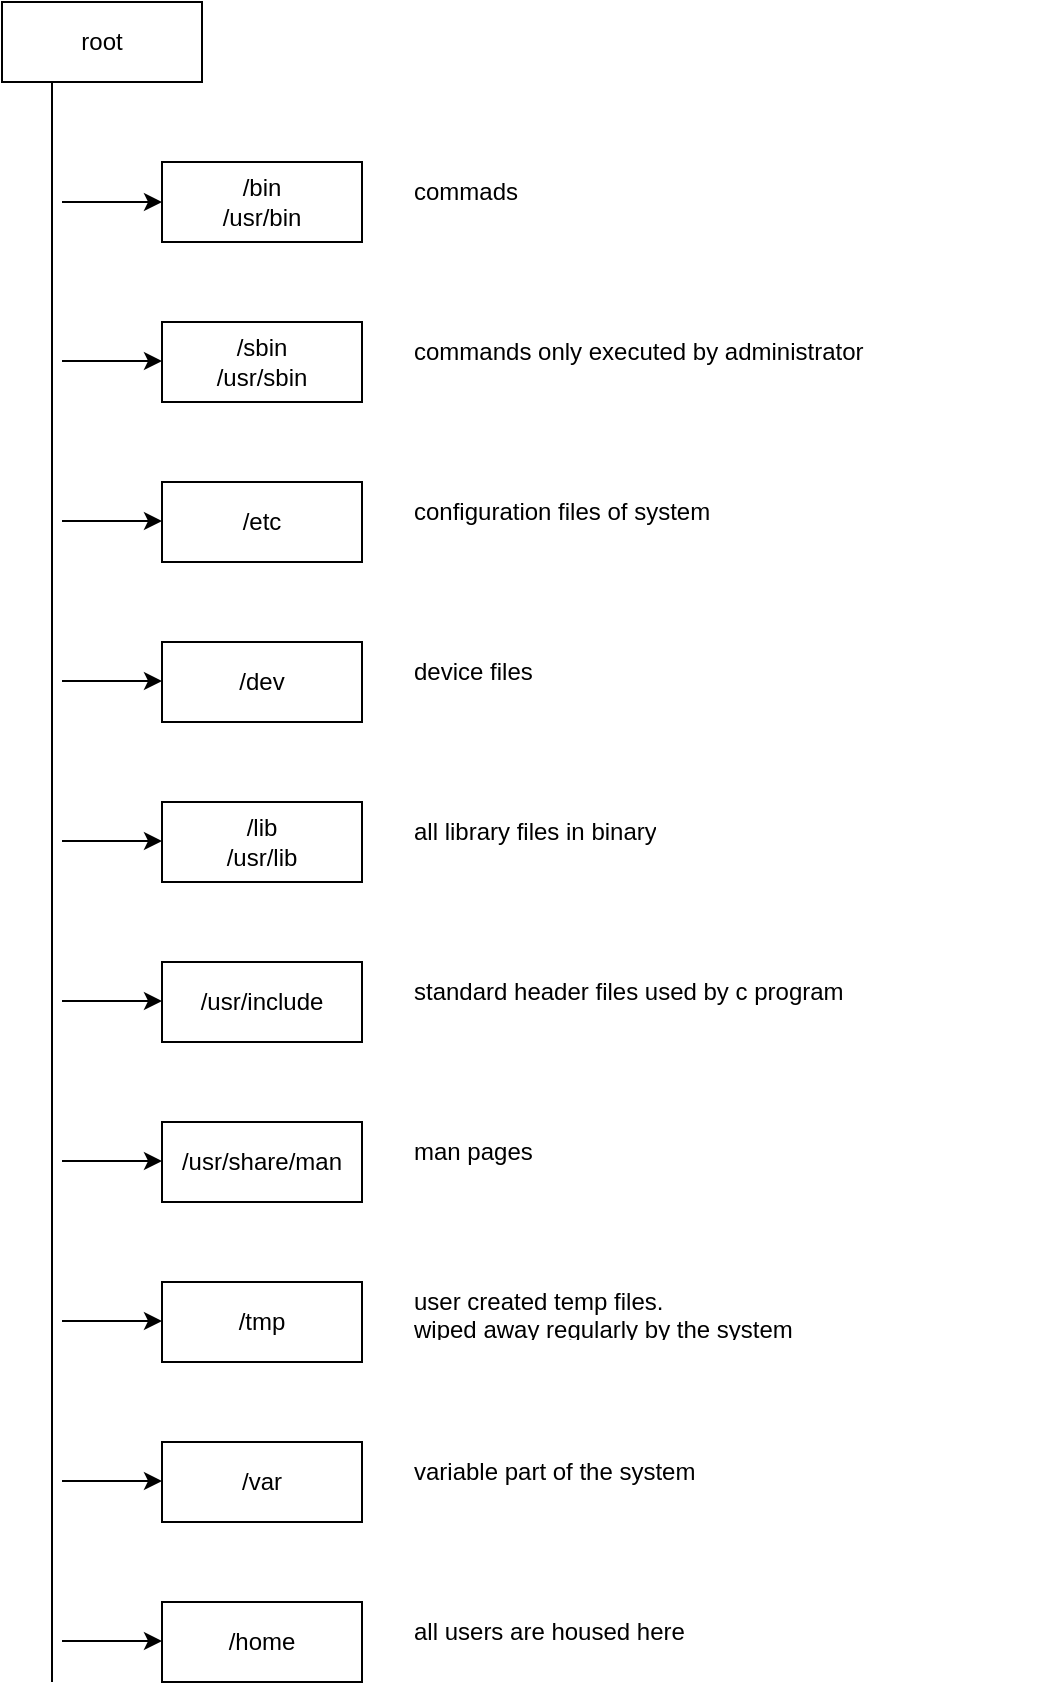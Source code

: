 <mxfile>
    <diagram id="YXE89adKp2sv7i_56uyj" name="FileSystem">
        <mxGraphModel dx="1130" dy="773" grid="1" gridSize="10" guides="1" tooltips="1" connect="1" arrows="1" fold="1" page="1" pageScale="1" pageWidth="827" pageHeight="1169" math="0" shadow="0">
            <root>
                <mxCell id="0"/>
                <mxCell id="1" parent="0"/>
                <mxCell id="13" value="root" style="whiteSpace=wrap;html=1;" vertex="1" parent="1">
                    <mxGeometry x="80" y="40" width="100" height="40" as="geometry"/>
                </mxCell>
                <mxCell id="16" value="/sbin&lt;br&gt;/usr/sbin" style="whiteSpace=wrap;html=1;" vertex="1" parent="1">
                    <mxGeometry x="160" y="200" width="100" height="40" as="geometry"/>
                </mxCell>
                <mxCell id="20" value="/bin&lt;br&gt;/usr/bin" style="whiteSpace=wrap;html=1;" vertex="1" parent="1">
                    <mxGeometry x="160" y="120" width="100" height="40" as="geometry"/>
                </mxCell>
                <mxCell id="21" value="/etc" style="whiteSpace=wrap;html=1;" vertex="1" parent="1">
                    <mxGeometry x="160" y="280" width="100" height="40" as="geometry"/>
                </mxCell>
                <mxCell id="22" value="/dev" style="whiteSpace=wrap;html=1;" vertex="1" parent="1">
                    <mxGeometry x="160" y="360" width="100" height="40" as="geometry"/>
                </mxCell>
                <mxCell id="23" value="/lib&lt;br&gt;/usr/lib" style="whiteSpace=wrap;html=1;" vertex="1" parent="1">
                    <mxGeometry x="160" y="440" width="100" height="40" as="geometry"/>
                </mxCell>
                <mxCell id="24" value="/usr/include&lt;span style=&quot;color: rgba(0, 0, 0, 0); font-family: monospace; font-size: 0px; text-align: start;&quot;&gt;%3CmxGraphModel%3E%3Croot%3E%3CmxCell%20id%3D%220%22%2F%3E%3CmxCell%20id%3D%221%22%20parent%3D%220%22%2F%3E%3CmxCell%20id%3D%222%22%20value%3D%22%2Fbin%26lt%3Bbr%26gt%3B%2Fusr%2Fbin%22%20style%3D%22whiteSpace%3Dwrap%3Bhtml%3D1%3B%22%20vertex%3D%221%22%20parent%3D%221%22%3E%3CmxGeometry%20x%3D%22240%22%20y%3D%22200%22%20width%3D%22100%22%20height%3D%2240%22%20as%3D%22geometry%22%2F%3E%3C%2FmxCell%3E%3C%2Froot%3E%3C%2FmxGraphModel%3E&lt;/span&gt;" style="whiteSpace=wrap;html=1;" vertex="1" parent="1">
                    <mxGeometry x="160" y="520" width="100" height="40" as="geometry"/>
                </mxCell>
                <mxCell id="25" value="/usr/share/man" style="whiteSpace=wrap;html=1;" vertex="1" parent="1">
                    <mxGeometry x="160" y="600" width="100" height="40" as="geometry"/>
                </mxCell>
                <mxCell id="26" value="/tmp" style="whiteSpace=wrap;html=1;" vertex="1" parent="1">
                    <mxGeometry x="160" y="680" width="100" height="40" as="geometry"/>
                </mxCell>
                <mxCell id="27" value="/var" style="whiteSpace=wrap;html=1;" vertex="1" parent="1">
                    <mxGeometry x="160" y="760" width="100" height="40" as="geometry"/>
                </mxCell>
                <mxCell id="28" value="/home" style="whiteSpace=wrap;html=1;" vertex="1" parent="1">
                    <mxGeometry x="160" y="840" width="100" height="40" as="geometry"/>
                </mxCell>
                <mxCell id="29" value="" style="line;strokeWidth=1;direction=south;html=1;perimeter=backbonePerimeter;points=[];outlineConnect=0;" vertex="1" parent="1">
                    <mxGeometry x="100" y="80" width="10" height="800" as="geometry"/>
                </mxCell>
                <mxCell id="30" value="" style="endArrow=classic;html=1;" edge="1" parent="1">
                    <mxGeometry width="50" height="50" relative="1" as="geometry">
                        <mxPoint x="110" y="140" as="sourcePoint"/>
                        <mxPoint x="160" y="140" as="targetPoint"/>
                    </mxGeometry>
                </mxCell>
                <mxCell id="31" value="" style="endArrow=classic;html=1;" edge="1" parent="1">
                    <mxGeometry width="50" height="50" relative="1" as="geometry">
                        <mxPoint x="110" y="219.5" as="sourcePoint"/>
                        <mxPoint x="160" y="219.5" as="targetPoint"/>
                    </mxGeometry>
                </mxCell>
                <mxCell id="32" value="" style="endArrow=classic;html=1;" edge="1" parent="1">
                    <mxGeometry width="50" height="50" relative="1" as="geometry">
                        <mxPoint x="110" y="299.5" as="sourcePoint"/>
                        <mxPoint x="160" y="299.5" as="targetPoint"/>
                    </mxGeometry>
                </mxCell>
                <mxCell id="33" value="" style="endArrow=classic;html=1;" edge="1" parent="1">
                    <mxGeometry width="50" height="50" relative="1" as="geometry">
                        <mxPoint x="110" y="379.5" as="sourcePoint"/>
                        <mxPoint x="160" y="379.5" as="targetPoint"/>
                    </mxGeometry>
                </mxCell>
                <mxCell id="34" value="" style="endArrow=classic;html=1;" edge="1" parent="1">
                    <mxGeometry width="50" height="50" relative="1" as="geometry">
                        <mxPoint x="110" y="459.5" as="sourcePoint"/>
                        <mxPoint x="160" y="459.5" as="targetPoint"/>
                    </mxGeometry>
                </mxCell>
                <mxCell id="35" value="" style="endArrow=classic;html=1;" edge="1" parent="1">
                    <mxGeometry width="50" height="50" relative="1" as="geometry">
                        <mxPoint x="110" y="539.5" as="sourcePoint"/>
                        <mxPoint x="160" y="539.5" as="targetPoint"/>
                    </mxGeometry>
                </mxCell>
                <mxCell id="36" value="" style="endArrow=classic;html=1;" edge="1" parent="1">
                    <mxGeometry width="50" height="50" relative="1" as="geometry">
                        <mxPoint x="110" y="619.5" as="sourcePoint"/>
                        <mxPoint x="160" y="619.5" as="targetPoint"/>
                    </mxGeometry>
                </mxCell>
                <mxCell id="37" value="" style="endArrow=classic;html=1;" edge="1" parent="1">
                    <mxGeometry width="50" height="50" relative="1" as="geometry">
                        <mxPoint x="110" y="699.5" as="sourcePoint"/>
                        <mxPoint x="160" y="699.5" as="targetPoint"/>
                    </mxGeometry>
                </mxCell>
                <mxCell id="38" value="" style="endArrow=classic;html=1;" edge="1" parent="1">
                    <mxGeometry width="50" height="50" relative="1" as="geometry">
                        <mxPoint x="110" y="779.5" as="sourcePoint"/>
                        <mxPoint x="160" y="779.5" as="targetPoint"/>
                    </mxGeometry>
                </mxCell>
                <mxCell id="39" value="" style="endArrow=classic;html=1;" edge="1" parent="1">
                    <mxGeometry width="50" height="50" relative="1" as="geometry">
                        <mxPoint x="110" y="859.5" as="sourcePoint"/>
                        <mxPoint x="160" y="859.5" as="targetPoint"/>
                    </mxGeometry>
                </mxCell>
                <mxCell id="40" value="commads" style="text;strokeColor=none;fillColor=none;align=left;verticalAlign=middle;spacingLeft=4;spacingRight=4;overflow=hidden;points=[[0,0.5],[1,0.5]];portConstraint=eastwest;rotatable=0;whiteSpace=wrap;html=1;strokeWidth=1;" vertex="1" parent="1">
                    <mxGeometry x="280" y="120" width="80" height="30" as="geometry"/>
                </mxCell>
                <mxCell id="41" value="commands only executed by administrator" style="text;strokeColor=none;fillColor=none;align=left;verticalAlign=middle;spacingLeft=4;spacingRight=4;overflow=hidden;points=[[0,0.5],[1,0.5]];portConstraint=eastwest;rotatable=0;whiteSpace=wrap;html=1;strokeWidth=1;" vertex="1" parent="1">
                    <mxGeometry x="280" y="200" width="330" height="30" as="geometry"/>
                </mxCell>
                <mxCell id="42" value="configuration files of system" style="text;strokeColor=none;fillColor=none;align=left;verticalAlign=middle;spacingLeft=4;spacingRight=4;overflow=hidden;points=[[0,0.5],[1,0.5]];portConstraint=eastwest;rotatable=0;whiteSpace=wrap;html=1;strokeWidth=1;" vertex="1" parent="1">
                    <mxGeometry x="280" y="280" width="280" height="30" as="geometry"/>
                </mxCell>
                <mxCell id="43" value="device files" style="text;strokeColor=none;fillColor=none;align=left;verticalAlign=middle;spacingLeft=4;spacingRight=4;overflow=hidden;points=[[0,0.5],[1,0.5]];portConstraint=eastwest;rotatable=0;whiteSpace=wrap;html=1;strokeWidth=1;" vertex="1" parent="1">
                    <mxGeometry x="280" y="360" width="80" height="30" as="geometry"/>
                </mxCell>
                <mxCell id="44" value="all library files in binary" style="text;strokeColor=none;fillColor=none;align=left;verticalAlign=middle;spacingLeft=4;spacingRight=4;overflow=hidden;points=[[0,0.5],[1,0.5]];portConstraint=eastwest;rotatable=0;whiteSpace=wrap;html=1;strokeWidth=1;" vertex="1" parent="1">
                    <mxGeometry x="280" y="440" width="280" height="30" as="geometry"/>
                </mxCell>
                <mxCell id="45" value="standard header files used by c program" style="text;strokeColor=none;fillColor=none;align=left;verticalAlign=middle;spacingLeft=4;spacingRight=4;overflow=hidden;points=[[0,0.5],[1,0.5]];portConstraint=eastwest;rotatable=0;whiteSpace=wrap;html=1;strokeWidth=1;" vertex="1" parent="1">
                    <mxGeometry x="280" y="520" width="310" height="30" as="geometry"/>
                </mxCell>
                <mxCell id="46" value="man pages" style="text;strokeColor=none;fillColor=none;align=left;verticalAlign=middle;spacingLeft=4;spacingRight=4;overflow=hidden;points=[[0,0.5],[1,0.5]];portConstraint=eastwest;rotatable=0;whiteSpace=wrap;html=1;strokeWidth=1;" vertex="1" parent="1">
                    <mxGeometry x="280" y="600" width="80" height="30" as="geometry"/>
                </mxCell>
                <mxCell id="47" value="user created temp files.&lt;br&gt;wiped away regularly by the system" style="text;strokeColor=none;fillColor=none;align=left;verticalAlign=middle;spacingLeft=4;spacingRight=4;overflow=hidden;points=[[0,0.5],[1,0.5]];portConstraint=eastwest;rotatable=0;whiteSpace=wrap;html=1;strokeWidth=1;" vertex="1" parent="1">
                    <mxGeometry x="280" y="680" width="320" height="30" as="geometry"/>
                </mxCell>
                <mxCell id="48" value="variable part of the system" style="text;strokeColor=none;fillColor=none;align=left;verticalAlign=middle;spacingLeft=4;spacingRight=4;overflow=hidden;points=[[0,0.5],[1,0.5]];portConstraint=eastwest;rotatable=0;whiteSpace=wrap;html=1;strokeWidth=1;" vertex="1" parent="1">
                    <mxGeometry x="280" y="760" width="280" height="30" as="geometry"/>
                </mxCell>
                <mxCell id="49" value="all users are housed here" style="text;strokeColor=none;fillColor=none;align=left;verticalAlign=middle;spacingLeft=4;spacingRight=4;overflow=hidden;points=[[0,0.5],[1,0.5]];portConstraint=eastwest;rotatable=0;whiteSpace=wrap;html=1;strokeWidth=1;" vertex="1" parent="1">
                    <mxGeometry x="280" y="840" width="300" height="30" as="geometry"/>
                </mxCell>
            </root>
        </mxGraphModel>
    </diagram>
</mxfile>